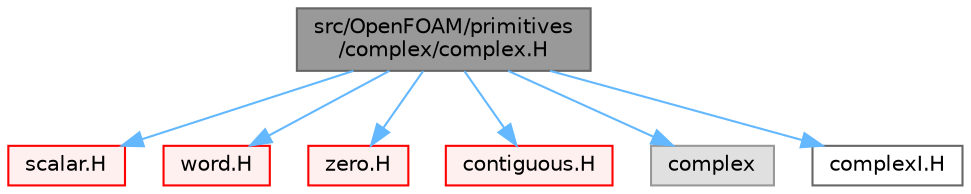 digraph "src/OpenFOAM/primitives/complex/complex.H"
{
 // LATEX_PDF_SIZE
  bgcolor="transparent";
  edge [fontname=Helvetica,fontsize=10,labelfontname=Helvetica,labelfontsize=10];
  node [fontname=Helvetica,fontsize=10,shape=box,height=0.2,width=0.4];
  Node1 [id="Node000001",label="src/OpenFOAM/primitives\l/complex/complex.H",height=0.2,width=0.4,color="gray40", fillcolor="grey60", style="filled", fontcolor="black",tooltip=" "];
  Node1 -> Node2 [id="edge1_Node000001_Node000002",color="steelblue1",style="solid",tooltip=" "];
  Node2 [id="Node000002",label="scalar.H",height=0.2,width=0.4,color="red", fillcolor="#FFF0F0", style="filled",URL="$scalar_8H.html",tooltip=" "];
  Node1 -> Node15 [id="edge2_Node000001_Node000015",color="steelblue1",style="solid",tooltip=" "];
  Node15 [id="Node000015",label="word.H",height=0.2,width=0.4,color="red", fillcolor="#FFF0F0", style="filled",URL="$word_8H.html",tooltip=" "];
  Node1 -> Node33 [id="edge3_Node000001_Node000033",color="steelblue1",style="solid",tooltip=" "];
  Node33 [id="Node000033",label="zero.H",height=0.2,width=0.4,color="red", fillcolor="#FFF0F0", style="filled",URL="$zero_8H.html",tooltip=" "];
  Node1 -> Node35 [id="edge4_Node000001_Node000035",color="steelblue1",style="solid",tooltip=" "];
  Node35 [id="Node000035",label="contiguous.H",height=0.2,width=0.4,color="red", fillcolor="#FFF0F0", style="filled",URL="$contiguous_8H.html",tooltip=" "];
  Node1 -> Node37 [id="edge5_Node000001_Node000037",color="steelblue1",style="solid",tooltip=" "];
  Node37 [id="Node000037",label="complex",height=0.2,width=0.4,color="grey60", fillcolor="#E0E0E0", style="filled",tooltip=" "];
  Node1 -> Node38 [id="edge6_Node000001_Node000038",color="steelblue1",style="solid",tooltip=" "];
  Node38 [id="Node000038",label="complexI.H",height=0.2,width=0.4,color="grey40", fillcolor="white", style="filled",URL="$complexI_8H.html",tooltip=" "];
}
